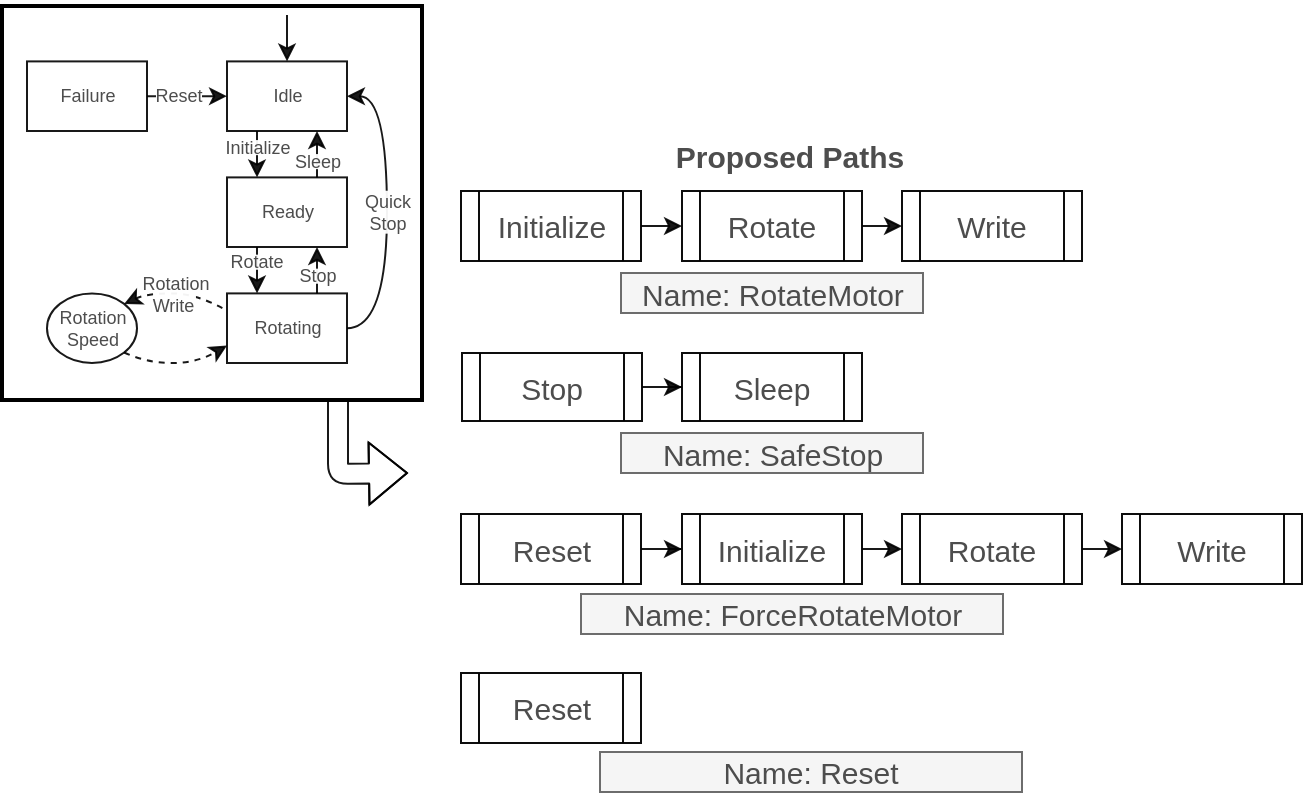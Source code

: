 <mxfile version="12.5.3" type="device"><diagram id="a318deaa-7999-826d-dff8-97948866bf01" name="Page-1"><mxGraphModel dx="443" dy="1211" grid="1" gridSize="10" guides="1" tooltips="1" connect="1" arrows="1" fold="1" page="0" pageScale="1" pageWidth="2000" pageHeight="310" background="#ffffff" math="0" shadow="0"><root><mxCell id="0"/><mxCell id="1" parent="0"/><mxCell id="41" value="" style="endArrow=classic;html=1;fillColor=#ffffff;labelBackgroundColor=#FFFFFF;strokeColor=#000000;fontSize=15;fontColor=#4D4D4D;opacity=90;exitX=0.5;exitY=1;shape=flexArrow;" parent="1" edge="1"><mxGeometry width="50" height="50" relative="1" as="geometry"><mxPoint x="438" y="134" as="sourcePoint"/><mxPoint x="473" y="170.5" as="targetPoint"/><Array as="points"><mxPoint x="438" y="171"/></Array></mxGeometry></mxCell><mxCell id="42" value="Initialize" style="shape=process;whiteSpace=wrap;html=1;rounded=0;shadow=0;glass=0;strokeColor=#000000;strokeWidth=1;fillColor=#ffffff;fontSize=15;fontColor=#4D4D4D;opacity=95;align=center;" parent="1" vertex="1"><mxGeometry x="499.5" y="29.5" width="90" height="35" as="geometry"/></mxCell><mxCell id="43" value="Rotate" style="shape=process;whiteSpace=wrap;html=1;rounded=0;shadow=0;glass=0;strokeColor=#000000;strokeWidth=1;fillColor=#ffffff;fontSize=15;fontColor=#4D4D4D;opacity=95;align=center;" parent="1" vertex="1"><mxGeometry x="610" y="29.5" width="90" height="35" as="geometry"/></mxCell><mxCell id="44" value="Write" style="shape=process;whiteSpace=wrap;html=1;rounded=0;shadow=0;glass=0;strokeColor=#000000;strokeWidth=1;fillColor=#ffffff;fontSize=15;fontColor=#4D4D4D;opacity=95;align=center;" parent="1" vertex="1"><mxGeometry x="720" y="29.5" width="90" height="35" as="geometry"/></mxCell><mxCell id="52" value="" style="endArrow=classic;html=1;labelBackgroundColor=#FFFFFF;strokeColor=#000000;fontSize=15;fontColor=#4D4D4D;opacity=90;entryX=0;entryY=0.5;exitX=1;exitY=0.5;" parent="1" source="42" target="43" edge="1"><mxGeometry width="50" height="50" relative="1" as="geometry"><mxPoint x="539.5" y="-12.5" as="sourcePoint"/><mxPoint x="589.5" y="-62.5" as="targetPoint"/></mxGeometry></mxCell><mxCell id="53" value="" style="endArrow=classic;html=1;labelBackgroundColor=#FFFFFF;strokeColor=#000000;fontSize=15;fontColor=#4D4D4D;opacity=90;entryX=0;entryY=0.5;exitX=1;exitY=0.5;" parent="1" source="43" target="44" edge="1"><mxGeometry width="50" height="50" relative="1" as="geometry"><mxPoint x="739.293" y="34.241" as="sourcePoint"/><mxPoint x="769.638" y="34.241" as="targetPoint"/></mxGeometry></mxCell><mxCell id="76" value="&lt;b&gt;Proposed Paths&lt;/b&gt;" style="text;html=1;strokeColor=none;fillColor=none;align=center;verticalAlign=middle;whiteSpace=wrap;rounded=0;shadow=0;glass=0;fontSize=15;fontColor=#4D4D4D;opacity=95;" parent="1" vertex="1"><mxGeometry x="569" width="190" height="23" as="geometry"/></mxCell><mxCell id="77" value="Name: RotateMotor" style="text;html=1;strokeColor=#666666;fillColor=#f5f5f5;align=center;verticalAlign=middle;whiteSpace=wrap;rounded=0;shadow=0;glass=0;fontSize=15;fontColor=#4D4D4D;opacity=95;" parent="1" vertex="1"><mxGeometry x="579.5" y="70.5" width="151" height="20" as="geometry"/></mxCell><mxCell id="81" value="" style="group" parent="1" vertex="1" connectable="0"><mxGeometry x="500" y="110.5" width="240.5" height="60" as="geometry"/></mxCell><mxCell id="45" value="Stop" style="shape=process;whiteSpace=wrap;html=1;rounded=0;shadow=0;glass=0;strokeColor=#000000;strokeWidth=1;fillColor=#ffffff;fontSize=15;fontColor=#4D4D4D;opacity=95;align=center;" parent="81" vertex="1"><mxGeometry width="90" height="34" as="geometry"/></mxCell><mxCell id="46" value="Sleep" style="shape=process;whiteSpace=wrap;html=1;rounded=0;shadow=0;glass=0;strokeColor=#000000;strokeWidth=1;fillColor=#ffffff;fontSize=15;fontColor=#4D4D4D;opacity=95;align=center;" parent="81" vertex="1"><mxGeometry x="110" width="90" height="34" as="geometry"/></mxCell><mxCell id="66" value="" style="edgeStyle=orthogonalEdgeStyle;rounded=0;html=1;labelBackgroundColor=#FFFFFF;startArrow=none;startFill=0;endArrow=classic;endFill=1;jettySize=auto;orthogonalLoop=1;strokeColor=#000000;fontSize=15;fontColor=#4D4D4D;opacity=90;" parent="81" source="45" target="46" edge="1"><mxGeometry relative="1" as="geometry"/></mxCell><mxCell id="78" value="Name: SafeStop" style="text;html=1;strokeColor=#666666;fillColor=#f5f5f5;align=center;verticalAlign=middle;whiteSpace=wrap;rounded=0;shadow=0;glass=0;fontSize=15;fontColor=#4D4D4D;opacity=95;" parent="81" vertex="1"><mxGeometry x="79.5" y="40" width="151" height="20" as="geometry"/></mxCell><mxCell id="83" value="" style="group" parent="1" vertex="1" connectable="0"><mxGeometry x="499.5" y="270.5" width="280.5" height="59.5" as="geometry"/></mxCell><mxCell id="69" value="Reset" style="shape=process;whiteSpace=wrap;html=1;rounded=0;shadow=0;glass=0;strokeColor=#000000;strokeWidth=1;fillColor=#ffffff;fontSize=15;fontColor=#4D4D4D;opacity=95;align=center;" parent="83" vertex="1"><mxGeometry width="90" height="35" as="geometry"/></mxCell><mxCell id="80" value="Name: Reset" style="text;html=1;strokeColor=#666666;fillColor=#f5f5f5;align=center;verticalAlign=middle;whiteSpace=wrap;rounded=0;shadow=0;glass=0;fontSize=15;fontColor=#4D4D4D;opacity=95;" parent="83" vertex="1"><mxGeometry x="69.5" y="39.5" width="211" height="20" as="geometry"/></mxCell><mxCell id="LXmjdQwl22SThp1mtNLh-108" value="" style="group;aspect=fixed;" parent="1" vertex="1" connectable="0"><mxGeometry x="270" y="-63" width="181" height="169.74" as="geometry"/></mxCell><mxCell id="LXmjdQwl22SThp1mtNLh-106" value="" style="group;fontSize=9;" parent="LXmjdQwl22SThp1mtNLh-108" vertex="1" connectable="0"><mxGeometry x="12.5" y="4.5" width="190" height="174" as="geometry"/></mxCell><mxCell id="LXmjdQwl22SThp1mtNLh-85" value="Idle" style="rounded=0;whiteSpace=wrap;html=1;shadow=0;glass=0;strokeColor=#000000;strokeWidth=1;fillColor=#FFFFFF;fontSize=9;fontColor=#4D4D4D;opacity=90;align=center;" parent="LXmjdQwl22SThp1mtNLh-106" vertex="1"><mxGeometry x="100" y="23.2" width="60" height="34.8" as="geometry"/></mxCell><mxCell id="LXmjdQwl22SThp1mtNLh-86" value="Ready" style="rounded=0;whiteSpace=wrap;html=1;shadow=0;glass=0;strokeColor=#000000;strokeWidth=1;fillColor=#FFFFFF;fontSize=9;fontColor=#4D4D4D;opacity=90;align=center;" parent="LXmjdQwl22SThp1mtNLh-106" vertex="1"><mxGeometry x="100" y="81.2" width="60" height="34.8" as="geometry"/></mxCell><mxCell id="LXmjdQwl22SThp1mtNLh-87" value="Rotating" style="rounded=0;whiteSpace=wrap;html=1;shadow=0;glass=0;strokeColor=#000000;strokeWidth=1;fillColor=#FFFFFF;fontSize=9;fontColor=#4D4D4D;opacity=90;align=center;" parent="LXmjdQwl22SThp1mtNLh-106" vertex="1"><mxGeometry x="100" y="139.2" width="60" height="34.8" as="geometry"/></mxCell><mxCell id="LXmjdQwl22SThp1mtNLh-88" value="Failure" style="rounded=0;whiteSpace=wrap;html=1;shadow=0;glass=0;strokeColor=#000000;strokeWidth=1;fillColor=#FFFFFF;fontSize=9;fontColor=#4D4D4D;opacity=90;align=center;" parent="LXmjdQwl22SThp1mtNLh-106" vertex="1"><mxGeometry y="23.2" width="60" height="34.8" as="geometry"/></mxCell><mxCell id="LXmjdQwl22SThp1mtNLh-89" value="" style="endArrow=classic;html=1;labelBackgroundColor=#33FF33;strokeColor=#000000;fontSize=9;fontColor=#4D4D4D;opacity=90;entryX=0.5;entryY=0;" parent="LXmjdQwl22SThp1mtNLh-106" target="LXmjdQwl22SThp1mtNLh-85" edge="1"><mxGeometry width="50" height="50" relative="1" as="geometry"><mxPoint x="130" as="sourcePoint"/><mxPoint x="100" y="-5.8" as="targetPoint"/></mxGeometry></mxCell><mxCell id="LXmjdQwl22SThp1mtNLh-90" value="" style="endArrow=classic;html=1;labelBackgroundColor=#33FF33;strokeColor=#000000;fontSize=9;fontColor=#4D4D4D;opacity=90;entryX=0;entryY=0.5;exitX=1;exitY=0.5;" parent="LXmjdQwl22SThp1mtNLh-106" source="LXmjdQwl22SThp1mtNLh-88" target="LXmjdQwl22SThp1mtNLh-85" edge="1"><mxGeometry width="50" height="50" relative="1" as="geometry"><mxPoint x="50" y="87" as="sourcePoint"/><mxPoint x="75" y="58.0" as="targetPoint"/></mxGeometry></mxCell><mxCell id="LXmjdQwl22SThp1mtNLh-91" value="Reset" style="text;html=1;resizable=0;points=[];align=center;verticalAlign=middle;labelBackgroundColor=#ffffff;fontSize=9;fontColor=#4D4D4D;" parent="LXmjdQwl22SThp1mtNLh-90" vertex="1" connectable="0"><mxGeometry x="-0.273" relative="1" as="geometry"><mxPoint x="1" y="-0.5" as="offset"/></mxGeometry></mxCell><mxCell id="LXmjdQwl22SThp1mtNLh-92" value="Rotation&lt;br style=&quot;font-size: 9px;&quot;&gt;Speed&lt;br style=&quot;font-size: 9px;&quot;&gt;" style="ellipse;whiteSpace=wrap;html=1;rounded=0;shadow=0;glass=0;strokeColor=#000000;strokeWidth=1;fillColor=#FFFFFF;fontSize=9;fontColor=#4D4D4D;opacity=90;align=center;" parent="LXmjdQwl22SThp1mtNLh-106" vertex="1"><mxGeometry x="10" y="139.2" width="45" height="34.8" as="geometry"/></mxCell><mxCell id="LXmjdQwl22SThp1mtNLh-93" value="" style="curved=1;endArrow=classic;html=1;labelBackgroundColor=#FFFFFF;strokeColor=#000000;fontSize=9;fontColor=#4D4D4D;opacity=90;entryX=1;entryY=0.5;exitX=1;exitY=0.5;" parent="LXmjdQwl22SThp1mtNLh-106" source="LXmjdQwl22SThp1mtNLh-87" target="LXmjdQwl22SThp1mtNLh-85" edge="1"><mxGeometry width="50" height="50" relative="1" as="geometry"><mxPoint x="170" y="168.2" as="sourcePoint"/><mxPoint x="195" y="139.2" as="targetPoint"/><Array as="points"><mxPoint x="180" y="156.6"/><mxPoint x="180" y="40.6"/></Array></mxGeometry></mxCell><mxCell id="LXmjdQwl22SThp1mtNLh-94" value="" style="endArrow=classic;html=1;labelBackgroundColor=#FFFFFF;strokeColor=#000000;fontSize=9;fontColor=#4D4D4D;opacity=90;entryX=0.75;entryY=1;exitX=0.75;exitY=0;" parent="LXmjdQwl22SThp1mtNLh-106" source="LXmjdQwl22SThp1mtNLh-87" target="LXmjdQwl22SThp1mtNLh-86" edge="1"><mxGeometry width="50" height="50" relative="1" as="geometry"><mxPoint x="135" y="168.2" as="sourcePoint"/><mxPoint x="160" y="139.2" as="targetPoint"/></mxGeometry></mxCell><mxCell id="LXmjdQwl22SThp1mtNLh-95" value="" style="endArrow=classic;html=1;labelBackgroundColor=#FFFFFF;strokeColor=#000000;fontSize=9;fontColor=#4D4D4D;opacity=90;entryX=0.75;entryY=1;exitX=0.75;exitY=0;" parent="LXmjdQwl22SThp1mtNLh-106" source="LXmjdQwl22SThp1mtNLh-86" target="LXmjdQwl22SThp1mtNLh-85" edge="1"><mxGeometry width="50" height="50" relative="1" as="geometry"><mxPoint x="130" y="110.2" as="sourcePoint"/><mxPoint x="155" y="81.2" as="targetPoint"/></mxGeometry></mxCell><mxCell id="LXmjdQwl22SThp1mtNLh-96" value="" style="endArrow=classic;html=1;labelBackgroundColor=#FFFFFF;strokeColor=#000000;fontSize=9;fontColor=#4D4D4D;opacity=90;entryX=0.25;entryY=0;exitX=0.25;exitY=1;" parent="LXmjdQwl22SThp1mtNLh-106" source="LXmjdQwl22SThp1mtNLh-85" target="LXmjdQwl22SThp1mtNLh-86" edge="1"><mxGeometry width="50" height="50" relative="1" as="geometry"><mxPoint x="65" y="98.6" as="sourcePoint"/><mxPoint x="90" y="69.6" as="targetPoint"/></mxGeometry></mxCell><mxCell id="LXmjdQwl22SThp1mtNLh-97" value="" style="endArrow=classic;html=1;labelBackgroundColor=#FFFFFF;strokeColor=#000000;fontSize=9;fontColor=#4D4D4D;opacity=90;entryX=0.25;entryY=0;exitX=0.25;exitY=1;" parent="LXmjdQwl22SThp1mtNLh-106" source="LXmjdQwl22SThp1mtNLh-86" target="LXmjdQwl22SThp1mtNLh-87" edge="1"><mxGeometry width="50" height="50" relative="1" as="geometry"><mxPoint x="70" y="139.2" as="sourcePoint"/><mxPoint x="95" y="110.2" as="targetPoint"/></mxGeometry></mxCell><mxCell id="LXmjdQwl22SThp1mtNLh-98" value="Initialize" style="text;html=1;strokeColor=none;fillColor=#ffffff;align=center;verticalAlign=middle;whiteSpace=wrap;rounded=0;shadow=0;glass=0;fontSize=9;fontColor=#4D4D4D;opacity=95;" parent="LXmjdQwl22SThp1mtNLh-106" vertex="1"><mxGeometry x="100" y="62.54" width="30" height="7.54" as="geometry"/></mxCell><mxCell id="LXmjdQwl22SThp1mtNLh-99" value="Rotate" style="text;html=1;strokeColor=none;fillColor=#ffffff;align=center;verticalAlign=middle;whiteSpace=wrap;rounded=0;shadow=0;glass=0;fontSize=9;fontColor=#4D4D4D;opacity=95;" parent="LXmjdQwl22SThp1mtNLh-106" vertex="1"><mxGeometry x="107.5" y="119.83" width="15" height="7.54" as="geometry"/></mxCell><mxCell id="LXmjdQwl22SThp1mtNLh-100" value="Sleep" style="text;html=1;strokeColor=none;fillColor=#ffffff;align=center;verticalAlign=middle;whiteSpace=wrap;rounded=0;shadow=0;glass=0;fontSize=9;fontColor=#4D4D4D;opacity=95;" parent="LXmjdQwl22SThp1mtNLh-106" vertex="1"><mxGeometry x="135" y="69.54" width="20" height="7.54" as="geometry"/></mxCell><mxCell id="LXmjdQwl22SThp1mtNLh-101" value="Stop" style="text;html=1;strokeColor=none;fillColor=#ffffff;align=center;verticalAlign=middle;whiteSpace=wrap;rounded=0;shadow=0;glass=0;fontSize=9;fontColor=#4D4D4D;opacity=95;" parent="LXmjdQwl22SThp1mtNLh-106" vertex="1"><mxGeometry x="135" y="126.83" width="20" height="7.54" as="geometry"/></mxCell><mxCell id="LXmjdQwl22SThp1mtNLh-102" value="Quick Stop" style="text;html=1;strokeColor=none;fillColor=#ffffff;align=center;verticalAlign=middle;whiteSpace=wrap;rounded=0;shadow=0;glass=0;fontSize=9;fontColor=#4D4D4D;opacity=95;" parent="LXmjdQwl22SThp1mtNLh-106" vertex="1"><mxGeometry x="170" y="87.87" width="20" height="21.46" as="geometry"/></mxCell><mxCell id="LXmjdQwl22SThp1mtNLh-103" value="" style="curved=1;endArrow=classic;html=1;labelBackgroundColor=#FFFFFF;strokeColor=#000000;fontSize=9;fontColor=#4D4D4D;opacity=90;entryX=0;entryY=0.75;exitX=1;exitY=1;dashed=1;" parent="LXmjdQwl22SThp1mtNLh-106" source="LXmjdQwl22SThp1mtNLh-92" target="LXmjdQwl22SThp1mtNLh-87" edge="1"><mxGeometry width="50" height="50" relative="1" as="geometry"><mxPoint x="65" y="191.4" as="sourcePoint"/><mxPoint x="90" y="162.4" as="targetPoint"/><Array as="points"><mxPoint x="60" y="174"/><mxPoint x="85" y="174"/></Array></mxGeometry></mxCell><mxCell id="LXmjdQwl22SThp1mtNLh-104" value="" style="curved=1;endArrow=none;html=1;labelBackgroundColor=#FFFFFF;strokeColor=#000000;fontSize=9;fontColor=#4D4D4D;opacity=90;entryX=0;entryY=0.25;exitX=1;exitY=0;endFill=0;startArrow=classic;startFill=1;dashed=1;" parent="LXmjdQwl22SThp1mtNLh-106" source="LXmjdQwl22SThp1mtNLh-92" target="LXmjdQwl22SThp1mtNLh-87" edge="1"><mxGeometry width="50" height="50" relative="1" as="geometry"><mxPoint x="60" y="162.4" as="sourcePoint"/><mxPoint x="85" y="133.4" as="targetPoint"/><Array as="points"><mxPoint x="60" y="139.2"/><mxPoint x="85" y="139.2"/></Array></mxGeometry></mxCell><mxCell id="LXmjdQwl22SThp1mtNLh-105" value="Rotation&lt;br style=&quot;font-size: 9px;&quot;&gt;Write&amp;nbsp;" style="text;html=1;strokeColor=none;fillColor=#ffffff;align=center;verticalAlign=middle;whiteSpace=wrap;rounded=0;shadow=0;glass=0;fontSize=9;fontColor=#4D4D4D;opacity=95;" parent="LXmjdQwl22SThp1mtNLh-106" vertex="1"><mxGeometry x="64.5" y="134.27" width="20" height="9.86" as="geometry"/></mxCell><mxCell id="LXmjdQwl22SThp1mtNLh-107" value="" style="rounded=0;whiteSpace=wrap;html=1;fontSize=9;fillColor=none;strokeWidth=2;" parent="LXmjdQwl22SThp1mtNLh-108" vertex="1"><mxGeometry width="210" height="197" as="geometry"/></mxCell><mxCell id="68" value="Reset" style="shape=process;whiteSpace=wrap;html=1;rounded=0;shadow=0;glass=0;strokeColor=#000000;strokeWidth=1;fillColor=#ffffff;fontSize=15;fontColor=#4D4D4D;opacity=95;align=center;" parent="1" vertex="1"><mxGeometry x="499.5" y="191" width="90" height="35" as="geometry"/></mxCell><mxCell id="70" value="Initialize" style="shape=process;whiteSpace=wrap;html=1;rounded=0;shadow=0;glass=0;strokeColor=#000000;strokeWidth=1;fillColor=#ffffff;fontSize=15;fontColor=#4D4D4D;opacity=95;align=center;" parent="1" vertex="1"><mxGeometry x="610" y="191" width="90" height="35" as="geometry"/></mxCell><mxCell id="75" value="" style="edgeStyle=orthogonalEdgeStyle;rounded=0;html=1;labelBackgroundColor=#FFFFFF;startArrow=none;startFill=0;endArrow=classic;endFill=1;jettySize=auto;orthogonalLoop=1;strokeColor=#000000;fontSize=15;fontColor=#4D4D4D;opacity=90;" parent="1" source="68" target="70" edge="1"><mxGeometry relative="1" as="geometry"/></mxCell><mxCell id="71" value="Rotate" style="shape=process;whiteSpace=wrap;html=1;rounded=0;shadow=0;glass=0;strokeColor=#000000;strokeWidth=1;fillColor=#ffffff;fontSize=15;fontColor=#4D4D4D;opacity=95;align=center;" parent="1" vertex="1"><mxGeometry x="720" y="191" width="90" height="35" as="geometry"/></mxCell><mxCell id="72" value="Write" style="shape=process;whiteSpace=wrap;html=1;rounded=0;shadow=0;glass=0;strokeColor=#000000;strokeWidth=1;fillColor=#ffffff;fontSize=15;fontColor=#4D4D4D;opacity=95;align=center;" parent="1" vertex="1"><mxGeometry x="830" y="191" width="90" height="35" as="geometry"/></mxCell><mxCell id="73" value="" style="endArrow=classic;html=1;labelBackgroundColor=#FFFFFF;strokeColor=#000000;fontSize=15;fontColor=#4D4D4D;opacity=90;entryX=0;entryY=0.5;exitX=1;exitY=0.5;" parent="1" source="70" target="71" edge="1"><mxGeometry width="50" height="50" relative="1" as="geometry"><mxPoint x="659.5" y="149" as="sourcePoint"/><mxPoint x="709.5" y="99" as="targetPoint"/></mxGeometry></mxCell><mxCell id="74" value="" style="endArrow=classic;html=1;labelBackgroundColor=#FFFFFF;strokeColor=#000000;fontSize=15;fontColor=#4D4D4D;opacity=90;entryX=0;entryY=0.5;exitX=1;exitY=0.5;" parent="1" source="71" target="72" edge="1"><mxGeometry width="50" height="50" relative="1" as="geometry"><mxPoint x="859.293" y="195.741" as="sourcePoint"/><mxPoint x="889.638" y="195.741" as="targetPoint"/></mxGeometry></mxCell><mxCell id="79" value="Name: ForceRotateMotor" style="text;html=1;strokeColor=#666666;fillColor=#f5f5f5;align=center;verticalAlign=middle;whiteSpace=wrap;rounded=0;shadow=0;glass=0;fontSize=15;fontColor=#4D4D4D;opacity=95;" parent="1" vertex="1"><mxGeometry x="559.5" y="231" width="211" height="20" as="geometry"/></mxCell></root></mxGraphModel></diagram></mxfile>